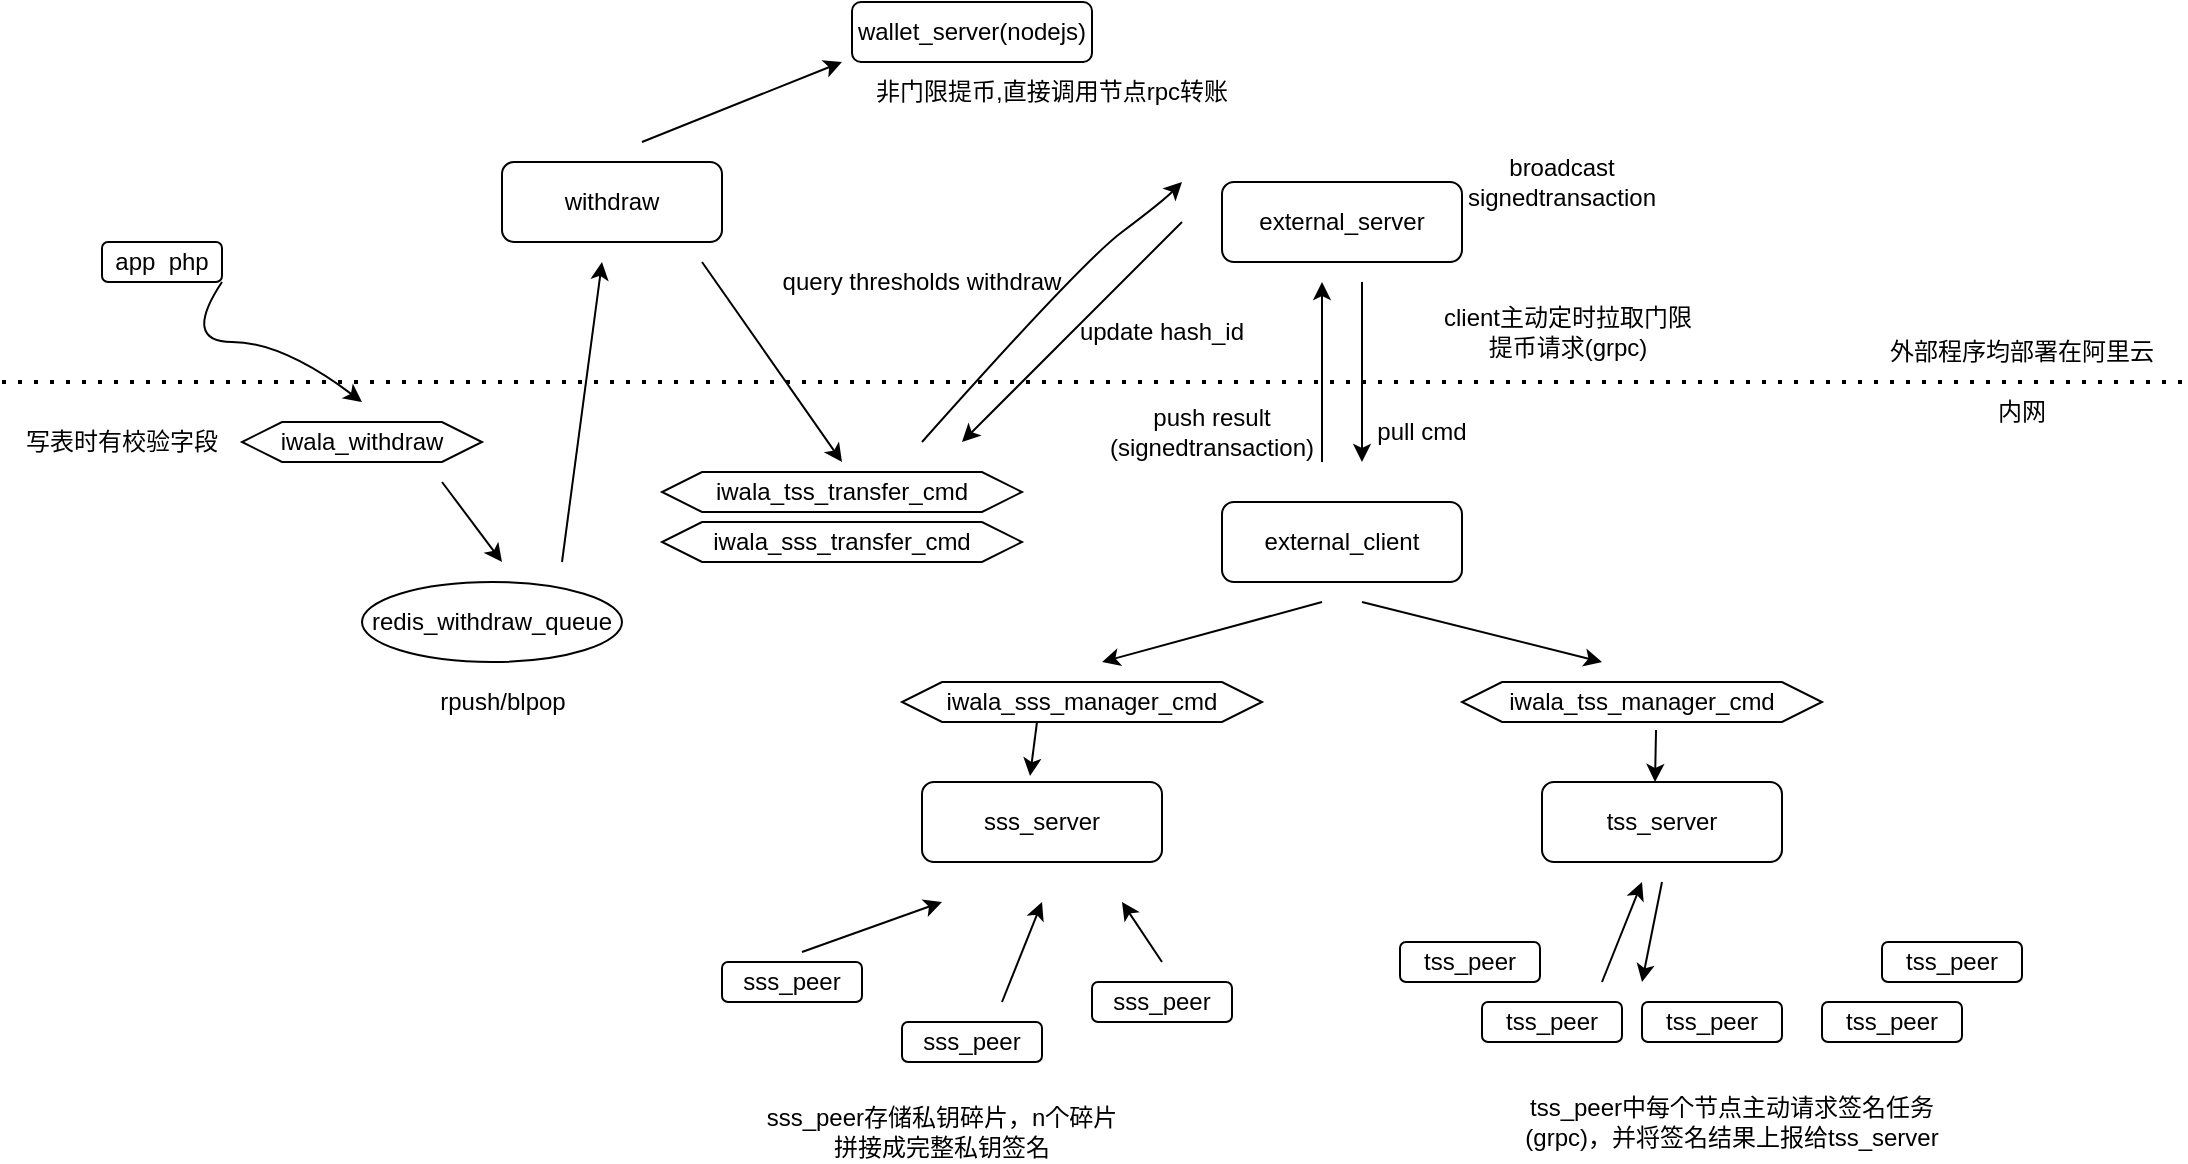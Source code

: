 <mxfile version="15.5.2" type="device"><diagram id="GGhoOf7BWQkJY4wrqRVb" name="Page-1"><mxGraphModel dx="2253" dy="794" grid="1" gridSize="10" guides="1" tooltips="1" connect="1" arrows="1" fold="1" page="1" pageScale="1" pageWidth="827" pageHeight="1169" math="0" shadow="0"><root><mxCell id="0"/><mxCell id="1" parent="0"/><mxCell id="8TjyWAc941KWqr4ttemx-2" value="" style="endArrow=none;dashed=1;html=1;dashPattern=1 3;strokeWidth=2;rounded=0;" edge="1" parent="1"><mxGeometry width="50" height="50" relative="1" as="geometry"><mxPoint x="-290" y="350" as="sourcePoint"/><mxPoint x="800" y="350" as="targetPoint"/></mxGeometry></mxCell><mxCell id="8TjyWAc941KWqr4ttemx-3" value="external_server" style="rounded=1;whiteSpace=wrap;html=1;" vertex="1" parent="1"><mxGeometry x="320" y="250" width="120" height="40" as="geometry"/></mxCell><mxCell id="8TjyWAc941KWqr4ttemx-4" value="external_client" style="rounded=1;whiteSpace=wrap;html=1;" vertex="1" parent="1"><mxGeometry x="320" y="410" width="120" height="40" as="geometry"/></mxCell><mxCell id="8TjyWAc941KWqr4ttemx-5" value="" style="endArrow=classic;html=1;rounded=0;" edge="1" parent="1"><mxGeometry width="50" height="50" relative="1" as="geometry"><mxPoint x="370" y="390" as="sourcePoint"/><mxPoint x="370" y="300" as="targetPoint"/><Array as="points"><mxPoint x="370" y="360"/></Array></mxGeometry></mxCell><mxCell id="8TjyWAc941KWqr4ttemx-6" value="" style="endArrow=classic;html=1;rounded=0;" edge="1" parent="1"><mxGeometry width="50" height="50" relative="1" as="geometry"><mxPoint x="390" y="300" as="sourcePoint"/><mxPoint x="390" y="390" as="targetPoint"/><Array as="points"/></mxGeometry></mxCell><mxCell id="8TjyWAc941KWqr4ttemx-8" value="pull cmd" style="text;html=1;strokeColor=none;fillColor=none;align=center;verticalAlign=middle;whiteSpace=wrap;rounded=0;" vertex="1" parent="1"><mxGeometry x="390" y="360" width="60" height="30" as="geometry"/></mxCell><mxCell id="8TjyWAc941KWqr4ttemx-9" value="push result&lt;br&gt;(signedtransaction)" style="text;html=1;strokeColor=none;fillColor=none;align=center;verticalAlign=middle;whiteSpace=wrap;rounded=0;" vertex="1" parent="1"><mxGeometry x="245" y="360" width="140" height="30" as="geometry"/></mxCell><mxCell id="8TjyWAc941KWqr4ttemx-13" value="内网" style="text;html=1;strokeColor=none;fillColor=none;align=center;verticalAlign=middle;whiteSpace=wrap;rounded=0;" vertex="1" parent="1"><mxGeometry x="690" y="350" width="60" height="30" as="geometry"/></mxCell><mxCell id="8TjyWAc941KWqr4ttemx-15" value="withdraw" style="rounded=1;whiteSpace=wrap;html=1;" vertex="1" parent="1"><mxGeometry x="-40" y="240" width="110" height="40" as="geometry"/></mxCell><mxCell id="8TjyWAc941KWqr4ttemx-17" value="iwala_withdraw" style="shape=hexagon;perimeter=hexagonPerimeter2;whiteSpace=wrap;html=1;fixedSize=1;" vertex="1" parent="1"><mxGeometry x="-170" y="370" width="120" height="20" as="geometry"/></mxCell><mxCell id="8TjyWAc941KWqr4ttemx-26" value="" style="curved=1;endArrow=classic;html=1;rounded=0;" edge="1" parent="1"><mxGeometry width="50" height="50" relative="1" as="geometry"><mxPoint x="-180" y="300" as="sourcePoint"/><mxPoint x="-110" y="360" as="targetPoint"/><Array as="points"><mxPoint x="-200" y="330"/><mxPoint x="-150" y="330"/></Array></mxGeometry></mxCell><mxCell id="8TjyWAc941KWqr4ttemx-28" value="app&amp;nbsp; php" style="rounded=1;whiteSpace=wrap;html=1;" vertex="1" parent="1"><mxGeometry x="-240" y="280" width="60" height="20" as="geometry"/></mxCell><mxCell id="8TjyWAc941KWqr4ttemx-30" value="iwala_tss_transfer_cmd" style="shape=hexagon;perimeter=hexagonPerimeter2;whiteSpace=wrap;html=1;fixedSize=1;" vertex="1" parent="1"><mxGeometry x="40" y="395" width="180" height="20" as="geometry"/></mxCell><mxCell id="8TjyWAc941KWqr4ttemx-35" value="iwala_tss_manager_cmd" style="shape=hexagon;perimeter=hexagonPerimeter2;whiteSpace=wrap;html=1;fixedSize=1;" vertex="1" parent="1"><mxGeometry x="440" y="500" width="180" height="20" as="geometry"/></mxCell><mxCell id="8TjyWAc941KWqr4ttemx-39" value="" style="endArrow=classic;html=1;rounded=0;" edge="1" parent="1"><mxGeometry width="50" height="50" relative="1" as="geometry"><mxPoint x="370" y="460" as="sourcePoint"/><mxPoint x="260" y="490" as="targetPoint"/></mxGeometry></mxCell><mxCell id="8TjyWAc941KWqr4ttemx-41" value="iwala_sss_manager_cmd" style="shape=hexagon;perimeter=hexagonPerimeter2;whiteSpace=wrap;html=1;fixedSize=1;" vertex="1" parent="1"><mxGeometry x="160" y="500" width="180" height="20" as="geometry"/></mxCell><mxCell id="8TjyWAc941KWqr4ttemx-44" value="update hash_id" style="text;html=1;strokeColor=none;fillColor=none;align=center;verticalAlign=middle;whiteSpace=wrap;rounded=0;" vertex="1" parent="1"><mxGeometry x="245" y="310" width="90" height="30" as="geometry"/></mxCell><mxCell id="8TjyWAc941KWqr4ttemx-46" value="" style="curved=1;endArrow=classic;html=1;rounded=0;" edge="1" parent="1"><mxGeometry width="50" height="50" relative="1" as="geometry"><mxPoint x="170" y="380" as="sourcePoint"/><mxPoint x="300" y="250" as="targetPoint"/><Array as="points"><mxPoint x="250" y="290"/><mxPoint x="290" y="260"/></Array></mxGeometry></mxCell><mxCell id="8TjyWAc941KWqr4ttemx-47" value="query thresholds withdraw" style="text;html=1;strokeColor=none;fillColor=none;align=center;verticalAlign=middle;whiteSpace=wrap;rounded=0;" vertex="1" parent="1"><mxGeometry x="90" y="290" width="160" height="20" as="geometry"/></mxCell><mxCell id="8TjyWAc941KWqr4ttemx-49" value="" style="endArrow=classic;html=1;rounded=0;" edge="1" parent="1"><mxGeometry width="50" height="50" relative="1" as="geometry"><mxPoint x="390" y="460" as="sourcePoint"/><mxPoint x="510" y="490" as="targetPoint"/></mxGeometry></mxCell><mxCell id="8TjyWAc941KWqr4ttemx-52" value="redis_withdraw_queue" style="ellipse;whiteSpace=wrap;html=1;" vertex="1" parent="1"><mxGeometry x="-110" y="450" width="130" height="40" as="geometry"/></mxCell><mxCell id="8TjyWAc941KWqr4ttemx-56" value="tss_server" style="rounded=1;whiteSpace=wrap;html=1;" vertex="1" parent="1"><mxGeometry x="480" y="550" width="120" height="40" as="geometry"/></mxCell><mxCell id="8TjyWAc941KWqr4ttemx-57" value="sss_server" style="rounded=1;whiteSpace=wrap;html=1;" vertex="1" parent="1"><mxGeometry x="170" y="550" width="120" height="40" as="geometry"/></mxCell><mxCell id="8TjyWAc941KWqr4ttemx-58" value="sss_peer" style="rounded=1;whiteSpace=wrap;html=1;" vertex="1" parent="1"><mxGeometry x="70" y="640" width="70" height="20" as="geometry"/></mxCell><mxCell id="8TjyWAc941KWqr4ttemx-59" value="sss_peer" style="rounded=1;whiteSpace=wrap;html=1;" vertex="1" parent="1"><mxGeometry x="160" y="670" width="70" height="20" as="geometry"/></mxCell><mxCell id="8TjyWAc941KWqr4ttemx-60" value="sss_peer" style="rounded=1;whiteSpace=wrap;html=1;" vertex="1" parent="1"><mxGeometry x="255" y="650" width="70" height="20" as="geometry"/></mxCell><mxCell id="8TjyWAc941KWqr4ttemx-61" value="" style="endArrow=classic;html=1;rounded=0;" edge="1" parent="1"><mxGeometry width="50" height="50" relative="1" as="geometry"><mxPoint x="110" y="635" as="sourcePoint"/><mxPoint x="180" y="610" as="targetPoint"/></mxGeometry></mxCell><mxCell id="8TjyWAc941KWqr4ttemx-62" value="" style="endArrow=classic;html=1;rounded=0;" edge="1" parent="1"><mxGeometry width="50" height="50" relative="1" as="geometry"><mxPoint x="210" y="660" as="sourcePoint"/><mxPoint x="230" y="610" as="targetPoint"/></mxGeometry></mxCell><mxCell id="8TjyWAc941KWqr4ttemx-63" value="" style="endArrow=classic;html=1;rounded=0;" edge="1" parent="1"><mxGeometry width="50" height="50" relative="1" as="geometry"><mxPoint x="290" y="640" as="sourcePoint"/><mxPoint x="270" y="610" as="targetPoint"/></mxGeometry></mxCell><mxCell id="8TjyWAc941KWqr4ttemx-64" value="sss_peer存储私钥碎片，n个碎片拼接成完整私钥签名" style="text;html=1;strokeColor=none;fillColor=none;align=center;verticalAlign=middle;whiteSpace=wrap;rounded=0;" vertex="1" parent="1"><mxGeometry x="90" y="710" width="180" height="30" as="geometry"/></mxCell><mxCell id="8TjyWAc941KWqr4ttemx-66" value="tss_peer" style="rounded=1;whiteSpace=wrap;html=1;" vertex="1" parent="1"><mxGeometry x="650" y="630" width="70" height="20" as="geometry"/></mxCell><mxCell id="8TjyWAc941KWqr4ttemx-67" value="tss_peer" style="rounded=1;whiteSpace=wrap;html=1;" vertex="1" parent="1"><mxGeometry x="530" y="660" width="70" height="20" as="geometry"/></mxCell><mxCell id="8TjyWAc941KWqr4ttemx-68" value="tss_peer" style="rounded=1;whiteSpace=wrap;html=1;" vertex="1" parent="1"><mxGeometry x="409" y="630" width="70" height="20" as="geometry"/></mxCell><mxCell id="8TjyWAc941KWqr4ttemx-69" value="tss_peer" style="rounded=1;whiteSpace=wrap;html=1;" vertex="1" parent="1"><mxGeometry x="450" y="660" width="70" height="20" as="geometry"/></mxCell><mxCell id="8TjyWAc941KWqr4ttemx-70" value="tss_peer" style="rounded=1;whiteSpace=wrap;html=1;" vertex="1" parent="1"><mxGeometry x="620" y="660" width="70" height="20" as="geometry"/></mxCell><mxCell id="8TjyWAc941KWqr4ttemx-74" value="client主动定时拉取门限提币请求(grpc)" style="text;html=1;strokeColor=none;fillColor=none;align=center;verticalAlign=middle;whiteSpace=wrap;rounded=0;" vertex="1" parent="1"><mxGeometry x="430" y="310" width="126" height="30" as="geometry"/></mxCell><mxCell id="8TjyWAc941KWqr4ttemx-75" value="" style="endArrow=classic;html=1;rounded=0;" edge="1" parent="1"><mxGeometry width="50" height="50" relative="1" as="geometry"><mxPoint x="510" y="650" as="sourcePoint"/><mxPoint x="530" y="600" as="targetPoint"/></mxGeometry></mxCell><mxCell id="8TjyWAc941KWqr4ttemx-77" value="" style="endArrow=classic;html=1;rounded=0;" edge="1" parent="1"><mxGeometry width="50" height="50" relative="1" as="geometry"><mxPoint x="540" y="600" as="sourcePoint"/><mxPoint x="530" y="650" as="targetPoint"/></mxGeometry></mxCell><mxCell id="8TjyWAc941KWqr4ttemx-78" value="" style="endArrow=classic;html=1;rounded=0;exitX=0.539;exitY=1.2;exitDx=0;exitDy=0;exitPerimeter=0;" edge="1" parent="1" source="8TjyWAc941KWqr4ttemx-35"><mxGeometry width="50" height="50" relative="1" as="geometry"><mxPoint x="536.5" y="530" as="sourcePoint"/><mxPoint x="536.5" y="550" as="targetPoint"/></mxGeometry></mxCell><mxCell id="8TjyWAc941KWqr4ttemx-80" value="" style="endArrow=classic;html=1;rounded=0;exitX=0.375;exitY=1;exitDx=0;exitDy=0;entryX=0.45;entryY=-0.075;entryDx=0;entryDy=0;entryPerimeter=0;" edge="1" parent="1" source="8TjyWAc941KWqr4ttemx-41" target="8TjyWAc941KWqr4ttemx-57"><mxGeometry width="50" height="50" relative="1" as="geometry"><mxPoint x="230" y="530" as="sourcePoint"/><mxPoint x="230" y="540" as="targetPoint"/></mxGeometry></mxCell><mxCell id="8TjyWAc941KWqr4ttemx-81" value="tss_peer中每个节点主动请求签名任务(grpc)，并将签名结果上报给tss_server" style="text;html=1;strokeColor=none;fillColor=none;align=center;verticalAlign=middle;whiteSpace=wrap;rounded=0;" vertex="1" parent="1"><mxGeometry x="470" y="700" width="210" height="40" as="geometry"/></mxCell><mxCell id="8TjyWAc941KWqr4ttemx-82" value="wallet_server(nodejs)" style="rounded=1;whiteSpace=wrap;html=1;" vertex="1" parent="1"><mxGeometry x="135" y="160" width="120" height="30" as="geometry"/></mxCell><mxCell id="8TjyWAc941KWqr4ttemx-84" value="" style="endArrow=classic;html=1;rounded=0;" edge="1" parent="1"><mxGeometry width="50" height="50" relative="1" as="geometry"><mxPoint x="30" y="230" as="sourcePoint"/><mxPoint x="130" y="190" as="targetPoint"/></mxGeometry></mxCell><mxCell id="8TjyWAc941KWqr4ttemx-85" value="" style="endArrow=classic;html=1;rounded=0;" edge="1" parent="1"><mxGeometry width="50" height="50" relative="1" as="geometry"><mxPoint x="60" y="290" as="sourcePoint"/><mxPoint x="130" y="390" as="targetPoint"/></mxGeometry></mxCell><mxCell id="8TjyWAc941KWqr4ttemx-86" value="非门限提币,直接调用节点rpc转账" style="text;html=1;strokeColor=none;fillColor=none;align=center;verticalAlign=middle;whiteSpace=wrap;rounded=0;" vertex="1" parent="1"><mxGeometry x="145" y="190" width="180" height="30" as="geometry"/></mxCell><mxCell id="8TjyWAc941KWqr4ttemx-89" value="broadcast signedtransaction" style="text;html=1;strokeColor=none;fillColor=none;align=center;verticalAlign=middle;whiteSpace=wrap;rounded=0;" vertex="1" parent="1"><mxGeometry x="460" y="235" width="60" height="30" as="geometry"/></mxCell><mxCell id="8TjyWAc941KWqr4ttemx-90" value="rpush/blpop" style="text;html=1;align=center;verticalAlign=middle;resizable=0;points=[];autosize=1;strokeColor=none;fillColor=none;" vertex="1" parent="1"><mxGeometry x="-80" y="500" width="80" height="20" as="geometry"/></mxCell><mxCell id="8TjyWAc941KWqr4ttemx-92" value="写表时有校验字段" style="text;html=1;strokeColor=none;fillColor=none;align=center;verticalAlign=middle;whiteSpace=wrap;rounded=0;" vertex="1" parent="1"><mxGeometry x="-280" y="365" width="100" height="30" as="geometry"/></mxCell><mxCell id="8TjyWAc941KWqr4ttemx-97" value="" style="endArrow=classic;html=1;rounded=0;" edge="1" parent="1"><mxGeometry width="50" height="50" relative="1" as="geometry"><mxPoint x="-70" y="400" as="sourcePoint"/><mxPoint x="-40" y="440" as="targetPoint"/></mxGeometry></mxCell><mxCell id="8TjyWAc941KWqr4ttemx-98" value="" style="endArrow=classic;html=1;rounded=0;" edge="1" parent="1"><mxGeometry width="50" height="50" relative="1" as="geometry"><mxPoint x="300" y="270" as="sourcePoint"/><mxPoint x="190" y="380" as="targetPoint"/><Array as="points"/></mxGeometry></mxCell><mxCell id="8TjyWAc941KWqr4ttemx-99" value="" style="endArrow=classic;html=1;rounded=0;" edge="1" parent="1"><mxGeometry width="50" height="50" relative="1" as="geometry"><mxPoint x="-10" y="440" as="sourcePoint"/><mxPoint x="10" y="290" as="targetPoint"/></mxGeometry></mxCell><mxCell id="8TjyWAc941KWqr4ttemx-100" value="外部程序均部署在阿里云" style="text;html=1;strokeColor=none;fillColor=none;align=center;verticalAlign=middle;whiteSpace=wrap;rounded=0;" vertex="1" parent="1"><mxGeometry x="650" y="320" width="140" height="30" as="geometry"/></mxCell><mxCell id="8TjyWAc941KWqr4ttemx-103" value="iwala_sss_transfer_cmd" style="shape=hexagon;perimeter=hexagonPerimeter2;whiteSpace=wrap;html=1;fixedSize=1;" vertex="1" parent="1"><mxGeometry x="40" y="420" width="180" height="20" as="geometry"/></mxCell></root></mxGraphModel></diagram></mxfile>